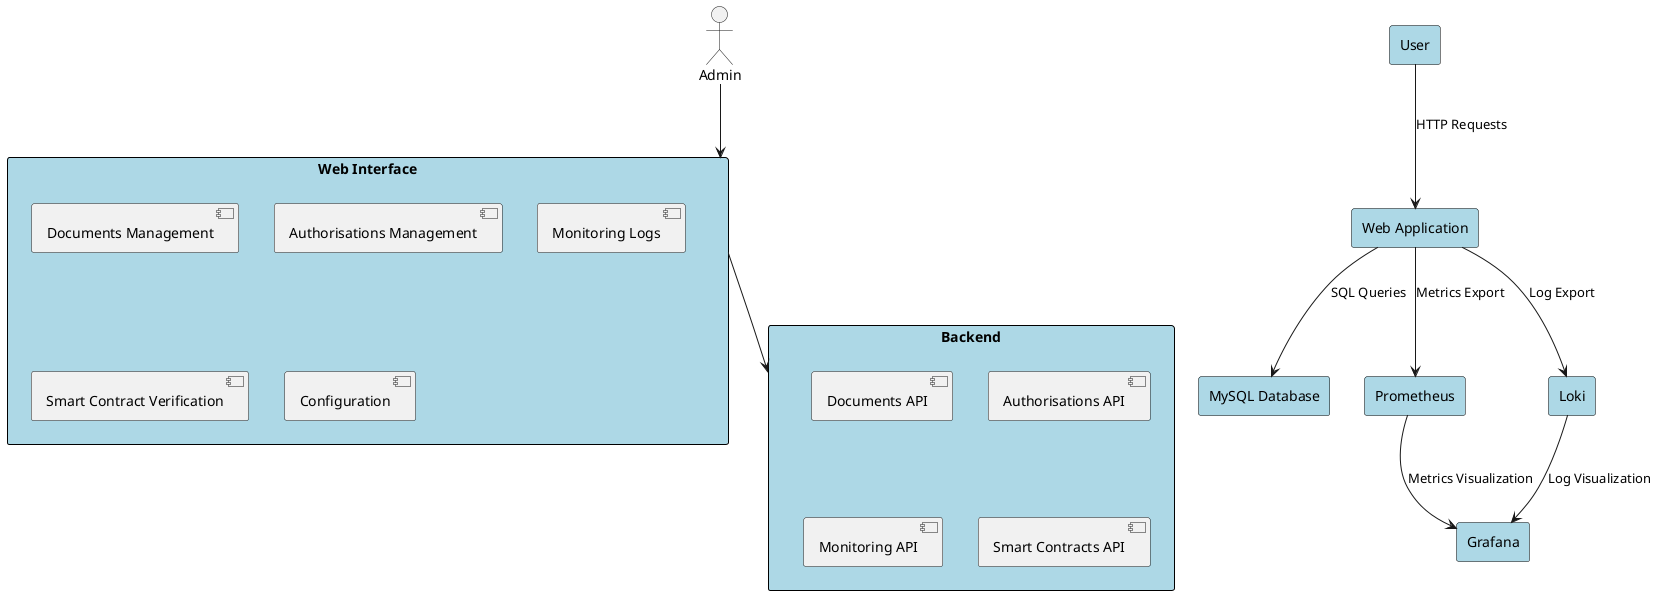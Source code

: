 @startuml KMF Architecture Diagram

!define RECTANGLE_COLOR #ADD8E6

skinparam rectangle {
    BackgroundColor RECTANGLE_COLOR
    BorderColor black
    FontColor black
}

rectangle "User" as user
rectangle "Web Application" as app
rectangle "MySQL Database" as db
rectangle "Prometheus" as prometheus
rectangle "Loki" as loki
rectangle "Grafana" as grafana

user --> app : HTTP Requests
app --> db : SQL Queries
app --> prometheus : Metrics Export
app --> loki : Log Export
prometheus --> grafana : Metrics Visualization
loki --> grafana : Log Visualization

actor Admin as A
rectangle Backend {
  [Documents API]
  [Authorisations API]
  [Monitoring API]
  [Smart Contracts API]
}
rectangle "Web Interface" as Web {
  [Documents Management]
  [Authorisations Management]
  [Monitoring Logs]
  [Smart Contract Verification]
  [Configuration]
}
A --> Web
Web --> Backend

@enduml